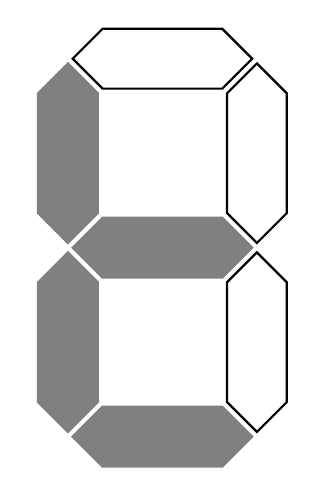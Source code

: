 \def\segment{
(0,0)--++(1,-1)--++(4,0)--++(1,1)--++(-1,1)--++(-4,0)--cycle;
}
\begin{tikzpicture}[scale=0.4]
\begin{scope}
\LARGE\bf
%Segment 1
\begin{scope}[xshift=0.15cm,yshift=6cm,scale=0.95]
\path[draw,thick] \segment; 
\end{scope}

%Segment 2
\begin{scope}[xshift=0cm,yshift=0.15cm,rotate = 90,scale=0.95]
\fill[black!50,draw,thick] \segment;
\end{scope}

%Segment 3
\begin{scope}[ xshift=6cm,yshift=0.15cm,rotate = 90,scale=0.95]
\path[draw,thick] \segment; 
\end{scope}

%Segment 4
\begin{scope}[xshift=0.15cm,scale=0.95]
\fill[black!50,draw,thick] \segment;
\end{scope}

%Segment 5
\begin{scope}[ xshift=0cm,yshift=-5.85cm,rotate = 90,scale=0.95]
\fill[black!50,draw,thick] \segment;
\end{scope}

%Segment 6
\begin{scope}[ xshift=6cm,yshift=-5.85cm,rotate = 90,scale=0.95]
\path[draw,thick] \segment;
\end{scope}

%Segment 7
\begin{scope}[xshift=0.15cm,yshift=-6cm,scale=0.95]
\fill[black!50,draw,thick] \segment;
\end{scope}

\end{scope}

\end{tikzpicture}